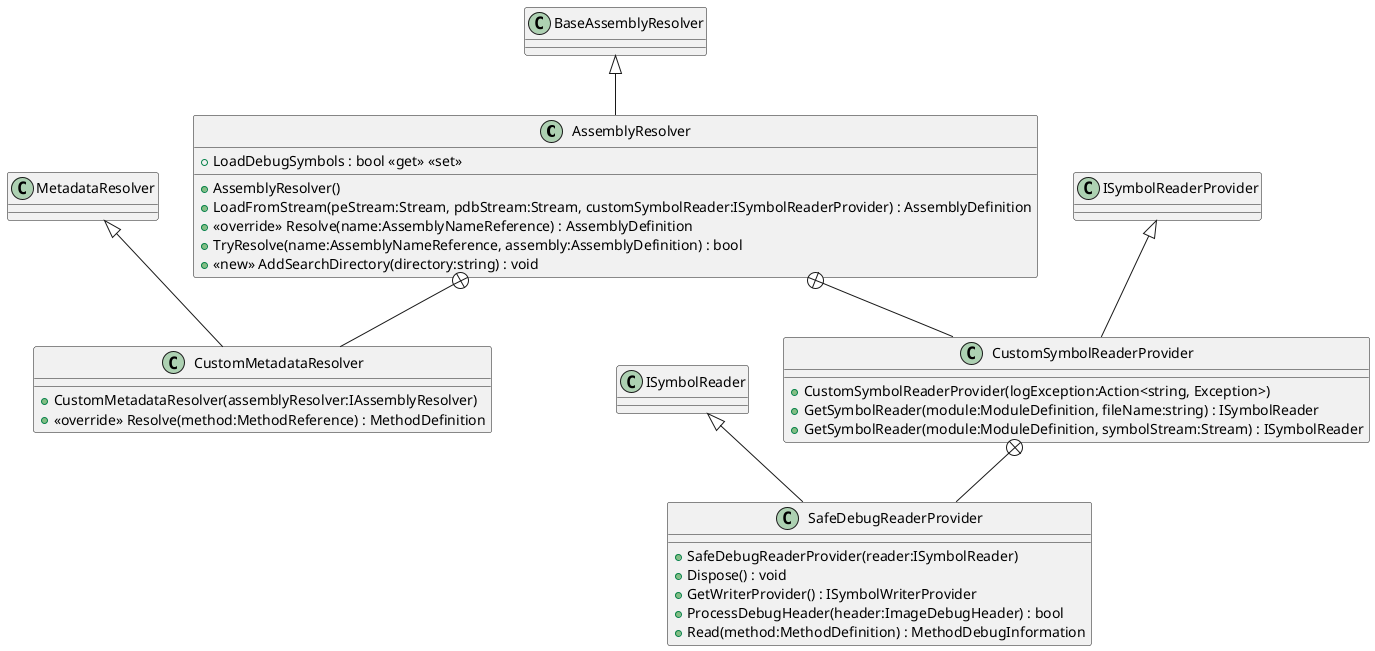 @startuml
class AssemblyResolver {
    + AssemblyResolver()
    + LoadDebugSymbols : bool <<get>> <<set>>
    + LoadFromStream(peStream:Stream, pdbStream:Stream, customSymbolReader:ISymbolReaderProvider) : AssemblyDefinition
    + <<override>> Resolve(name:AssemblyNameReference) : AssemblyDefinition
    + TryResolve(name:AssemblyNameReference, assembly:AssemblyDefinition) : bool
    + <<new>> AddSearchDirectory(directory:string) : void
}
class CustomMetadataResolver {
    + CustomMetadataResolver(assemblyResolver:IAssemblyResolver)
    + <<override>> Resolve(method:MethodReference) : MethodDefinition
}
class CustomSymbolReaderProvider {
    + CustomSymbolReaderProvider(logException:Action<string, Exception>)
    + GetSymbolReader(module:ModuleDefinition, fileName:string) : ISymbolReader
    + GetSymbolReader(module:ModuleDefinition, symbolStream:Stream) : ISymbolReader
}
class SafeDebugReaderProvider {
    + SafeDebugReaderProvider(reader:ISymbolReader)
    + Dispose() : void
    + GetWriterProvider() : ISymbolWriterProvider
    + ProcessDebugHeader(header:ImageDebugHeader) : bool
    + Read(method:MethodDefinition) : MethodDebugInformation
}
BaseAssemblyResolver <|-- AssemblyResolver
AssemblyResolver +-- CustomMetadataResolver
MetadataResolver <|-- CustomMetadataResolver
AssemblyResolver +-- CustomSymbolReaderProvider
ISymbolReaderProvider <|-- CustomSymbolReaderProvider
CustomSymbolReaderProvider +-- SafeDebugReaderProvider
ISymbolReader <|-- SafeDebugReaderProvider
@enduml
